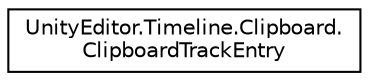 digraph "Graphical Class Hierarchy"
{
 // LATEX_PDF_SIZE
  edge [fontname="Helvetica",fontsize="10",labelfontname="Helvetica",labelfontsize="10"];
  node [fontname="Helvetica",fontsize="10",shape=record];
  rankdir="LR";
  Node0 [label="UnityEditor.Timeline.Clipboard.\lClipboardTrackEntry",height=0.2,width=0.4,color="black", fillcolor="white", style="filled",URL="$struct_unity_editor_1_1_timeline_1_1_clipboard_1_1_clipboard_track_entry.html",tooltip=" "];
}
